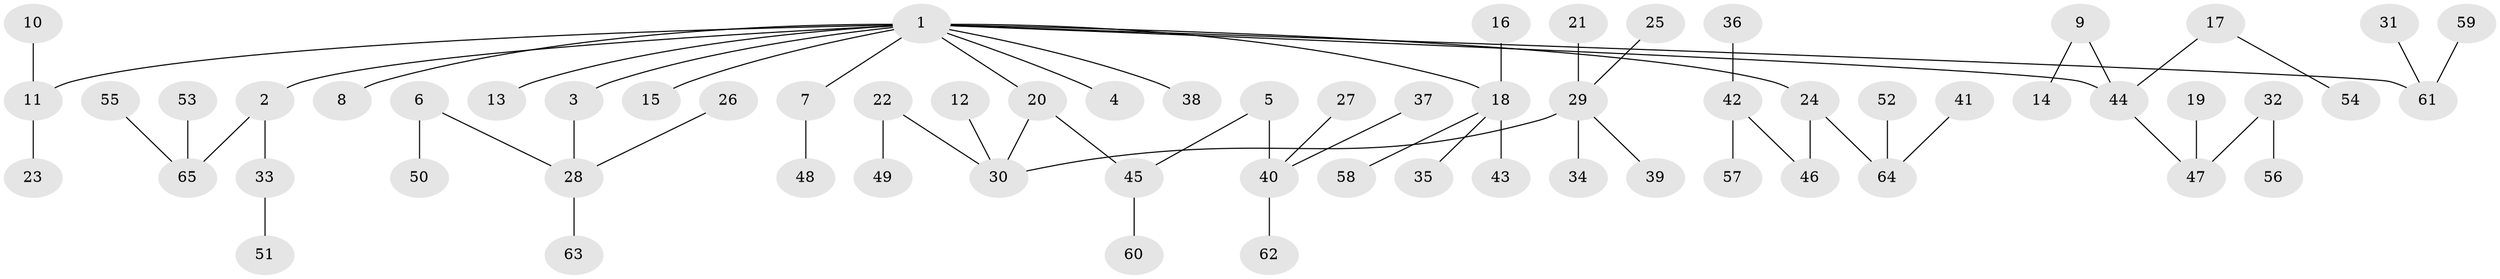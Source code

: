 // original degree distribution, {9: 0.007692307692307693, 7: 0.007692307692307693, 4: 0.06153846153846154, 3: 0.11538461538461539, 2: 0.24615384615384617, 5: 0.05384615384615385, 1: 0.5076923076923077}
// Generated by graph-tools (version 1.1) at 2025/50/03/09/25 03:50:21]
// undirected, 65 vertices, 64 edges
graph export_dot {
graph [start="1"]
  node [color=gray90,style=filled];
  1;
  2;
  3;
  4;
  5;
  6;
  7;
  8;
  9;
  10;
  11;
  12;
  13;
  14;
  15;
  16;
  17;
  18;
  19;
  20;
  21;
  22;
  23;
  24;
  25;
  26;
  27;
  28;
  29;
  30;
  31;
  32;
  33;
  34;
  35;
  36;
  37;
  38;
  39;
  40;
  41;
  42;
  43;
  44;
  45;
  46;
  47;
  48;
  49;
  50;
  51;
  52;
  53;
  54;
  55;
  56;
  57;
  58;
  59;
  60;
  61;
  62;
  63;
  64;
  65;
  1 -- 2 [weight=1.0];
  1 -- 3 [weight=1.0];
  1 -- 4 [weight=1.0];
  1 -- 7 [weight=1.0];
  1 -- 8 [weight=1.0];
  1 -- 11 [weight=1.0];
  1 -- 13 [weight=1.0];
  1 -- 15 [weight=1.0];
  1 -- 18 [weight=1.0];
  1 -- 20 [weight=1.0];
  1 -- 24 [weight=1.0];
  1 -- 38 [weight=1.0];
  1 -- 44 [weight=1.0];
  1 -- 61 [weight=1.0];
  2 -- 33 [weight=1.0];
  2 -- 65 [weight=1.0];
  3 -- 28 [weight=1.0];
  5 -- 40 [weight=1.0];
  5 -- 45 [weight=1.0];
  6 -- 28 [weight=1.0];
  6 -- 50 [weight=1.0];
  7 -- 48 [weight=1.0];
  9 -- 14 [weight=1.0];
  9 -- 44 [weight=1.0];
  10 -- 11 [weight=1.0];
  11 -- 23 [weight=1.0];
  12 -- 30 [weight=1.0];
  16 -- 18 [weight=1.0];
  17 -- 44 [weight=1.0];
  17 -- 54 [weight=1.0];
  18 -- 35 [weight=1.0];
  18 -- 43 [weight=1.0];
  18 -- 58 [weight=1.0];
  19 -- 47 [weight=1.0];
  20 -- 30 [weight=1.0];
  20 -- 45 [weight=1.0];
  21 -- 29 [weight=1.0];
  22 -- 30 [weight=1.0];
  22 -- 49 [weight=1.0];
  24 -- 46 [weight=1.0];
  24 -- 64 [weight=1.0];
  25 -- 29 [weight=1.0];
  26 -- 28 [weight=1.0];
  27 -- 40 [weight=1.0];
  28 -- 63 [weight=1.0];
  29 -- 30 [weight=1.0];
  29 -- 34 [weight=1.0];
  29 -- 39 [weight=1.0];
  31 -- 61 [weight=1.0];
  32 -- 47 [weight=1.0];
  32 -- 56 [weight=1.0];
  33 -- 51 [weight=1.0];
  36 -- 42 [weight=1.0];
  37 -- 40 [weight=1.0];
  40 -- 62 [weight=1.0];
  41 -- 64 [weight=1.0];
  42 -- 46 [weight=1.0];
  42 -- 57 [weight=1.0];
  44 -- 47 [weight=1.0];
  45 -- 60 [weight=1.0];
  52 -- 64 [weight=1.0];
  53 -- 65 [weight=1.0];
  55 -- 65 [weight=1.0];
  59 -- 61 [weight=1.0];
}
